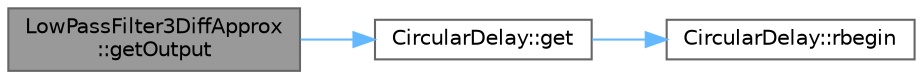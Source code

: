 digraph "LowPassFilter3DiffApprox::getOutput"
{
 // LATEX_PDF_SIZE
  bgcolor="transparent";
  edge [fontname=Helvetica,fontsize=10,labelfontname=Helvetica,labelfontsize=10];
  node [fontname=Helvetica,fontsize=10,shape=box,height=0.2,width=0.4];
  rankdir="LR";
  Node1 [id="Node000001",label="LowPassFilter3DiffApprox\l::getOutput",height=0.2,width=0.4,color="gray40", fillcolor="grey60", style="filled", fontcolor="black",tooltip=" "];
  Node1 -> Node2 [id="edge1_Node000001_Node000002",color="steelblue1",style="solid",tooltip=" "];
  Node2 [id="Node000002",label="CircularDelay::get",height=0.2,width=0.4,color="grey40", fillcolor="white", style="filled",URL="$classCircularDelay.html#a18051b383e209f0f52779626f5c9d49e",tooltip="With this function you can retrieve a sample from the past."];
  Node2 -> Node3 [id="edge2_Node000002_Node000003",color="steelblue1",style="solid",tooltip=" "];
  Node3 [id="Node000003",label="CircularDelay::rbegin",height=0.2,width=0.4,color="grey40", fillcolor="white", style="filled",URL="$classCircularDelay.html#a45b712d677523479439f9ece87e11054",tooltip=" "];
}
